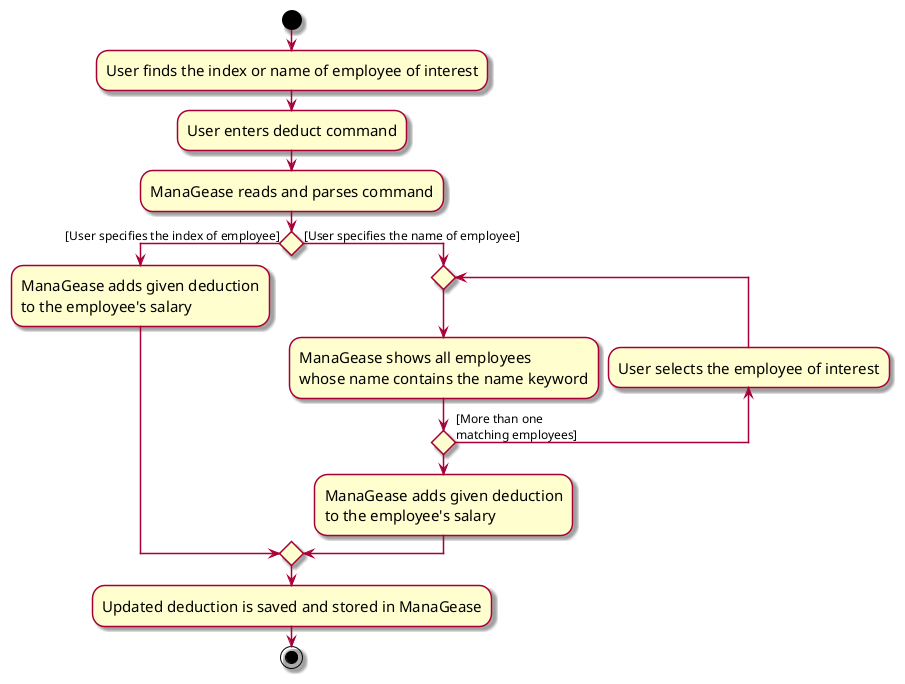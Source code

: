 @startuml
skin rose
skinparam ActivityFontSize 15
skinparam ArrowFontSize 12

start

:User finds the index or name of employee of interest;
:User enters deduct command;
:ManaGease reads and parses command;

    if () then ([User specifies the index of employee])
        :ManaGease adds given deduction
        to the employee's salary;
    else ([User specifies the name of employee])
        repeat
        :ManaGease shows all employees
        whose name contains the name keyword;
        backward:User selects the employee of interest;
        repeat while () is ([More than one
        matching employees])
            :ManaGease adds given deduction
            to the employee's salary;
    endif

:Updated deduction is saved and stored in ManaGease;
stop

@enduml
